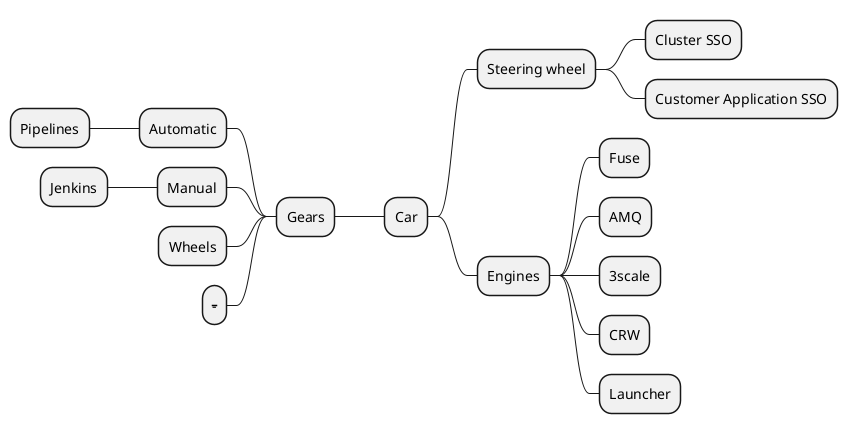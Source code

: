 @startmindmap
skinparam monochrome true 


* Car
' index.adoc
** Steering wheel
*** Cluster SSO
*** Customer Application SSO
** Engines
*** Fuse
*** AMQ
*** 3scale
*** CRW
*** Launcher

left side

** Gears
*** Automatic
**** Pipelines
*** Manual
**** Jenkins
*** Wheels
*** -----

@endmindmap